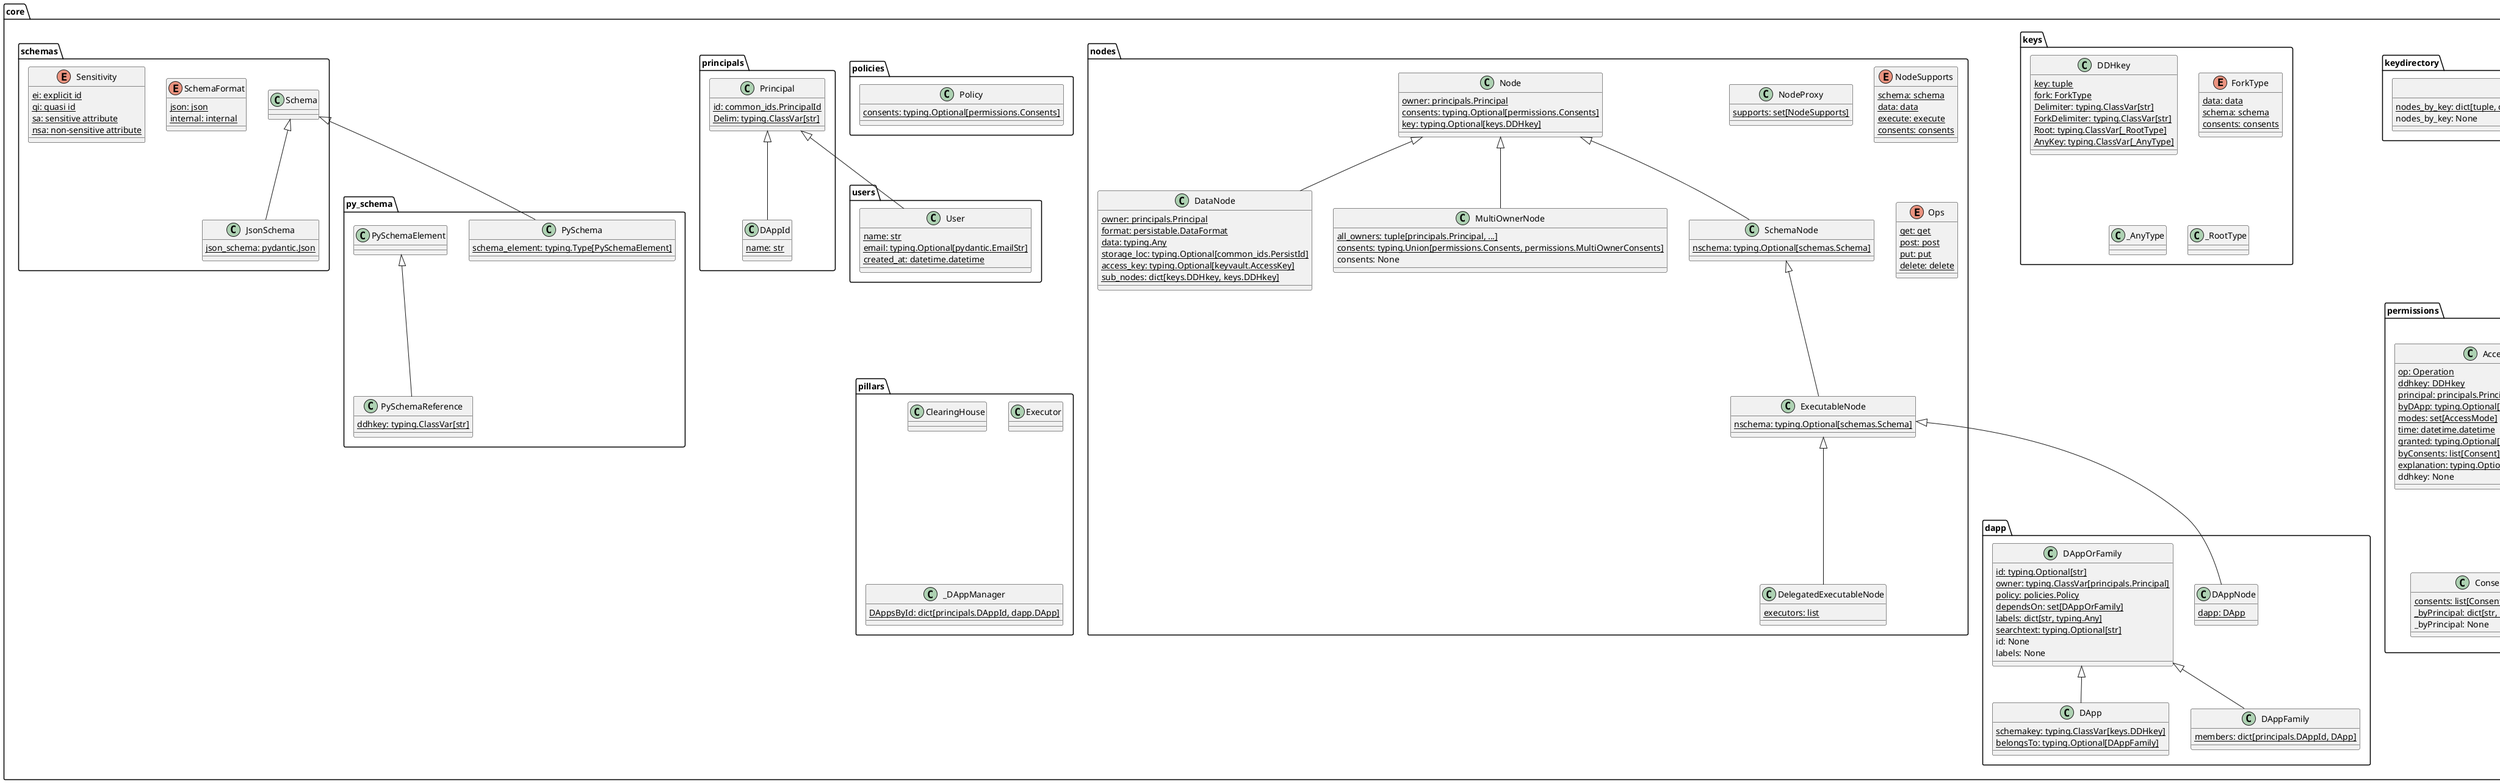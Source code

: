 @startuml
class core.dapp.DApp {
  schemakey: typing.ClassVar[keys.DDHkey] {static}
  belongsTo: typing.Optional[DAppFamily] {static}
}
class core.dapp.DAppFamily {
  members: dict[principals.DAppId, DApp] {static}
}
class core.dapp.DAppNode {
  dapp: DApp {static}
}
class core.dapp.DAppOrFamily {
  id: typing.Optional[str] {static}
  owner: typing.ClassVar[principals.Principal] {static}
  policy: policies.Policy {static}
  dependsOn: set[DAppOrFamily] {static}
  labels: dict[str, typing.Any] {static}
  searchtext: typing.Optional[str] {static}
  id: None
  labels: None
}
class core.errors.AccessError {
  http_status: typing.ClassVar[int] {static}
}
class core.errors.DAppError {
  http_status: typing.ClassVar[int] {static}
}
class core.errors.DDHerror {
  http_status: typing.ClassVar[int] {static}
}
class core.errors.NotFound {
  http_status: typing.ClassVar[int] {static}
}
class core.errors.NotSelectable {
  http_status: typing.ClassVar[int] {static}
}
class core.keydirectory._NodeRegistry {
  nodes_by_key: dict[tuple, dict[nodes.NodeSupports, nodes.NodeProxy]] {static}
  nodes_by_key: None
}
class core.keys.DDHkey {
  key: tuple {static}
  fork: ForkType {static}
  Delimiter: typing.ClassVar[str] {static}
  ForkDelimiter: typing.ClassVar[str] {static}
  Root: typing.ClassVar[_RootType] {static}
  AnyKey: typing.ClassVar[_AnyType] {static}
}
enum core.keys.ForkType {
  data: data {static}
  schema: schema {static}
  consents: consents {static}
}
class core.keys._AnyType {
}
class core.keys._RootType {
}
class core.nodes.DataNode {
  owner: principals.Principal {static}
  format: persistable.DataFormat {static}
  data: typing.Any {static}
  storage_loc: typing.Optional[common_ids.PersistId] {static}
  access_key: typing.Optional[keyvault.AccessKey] {static}
  sub_nodes: dict[keys.DDHkey, keys.DDHkey] {static}
}
class core.nodes.DelegatedExecutableNode {
  executors: list {static}
}
class core.nodes.ExecutableNode {
  nschema: typing.Optional[schemas.Schema] {static}
}
class core.nodes.MultiOwnerNode {
  all_owners: tuple[principals.Principal, ...] {static}
  consents: typing.Union[permissions.Consents, permissions.MultiOwnerConsents] {static}
  consents: None
}
class core.nodes.Node {
  owner: principals.Principal {static}
  consents: typing.Optional[permissions.Consents] {static}
  key: typing.Optional[keys.DDHkey] {static}
}
class core.nodes.NodeProxy {
  supports: set[NodeSupports] {static}
}
enum core.nodes.NodeSupports {
  schema: schema {static}
  data: data {static}
  execute: execute {static}
  consents: consents {static}
}
enum core.nodes.Ops {
  get: get {static}
  post: post {static}
  put: put {static}
  delete: delete {static}
}
class core.nodes.SchemaNode {
  nschema: typing.Optional[schemas.Schema] {static}
}
class core.permissions.Access {
  op: Operation {static}
  ddhkey: DDHkey {static}
  principal: principals.Principal {static}
  byDApp: typing.Optional[principals.DAppId] {static}
  modes: set[AccessMode] {static}
  time: datetime.datetime {static}
  granted: typing.Optional[bool] {static}
  byConsents: list[Consent] {static}
  explanation: typing.Optional[str] {static}
  ddhkey: None
}
enum core.permissions.AccessMode {
  read: read {static}
  protected: protected {static}
  write: write {static}
  anonymous: anonymous {static}
  pseudonym: pseudonym {static}
  aggregated: aggregated {static}
  differential: differential {static}
  confidential: confidential {static}
  schema_read: schema_read {static}
  schema_write: schema_write {static}
  consent_read: consent_read {static}
  write: write {static}
  login: login {static}
}
class core.permissions.Consent {
  grantedTo: list[principals.Principal] {static}
  withApps: set[principals.DAppId] {static}
  withModes: set[AccessMode] {static}
}
class core.permissions.Consents {
  consents: list[Consent] {static}
  _byPrincipal: dict[str, list[Consent]] {static}
  _byPrincipal: None
}
class core.permissions.MultiOwnerConsents {
  consents_by_owner: dict[principals.Principal, Consents] {static}
}
enum core.permissions.Operation {
  get: get {static}
  put: put {static}
  post: post {static}
  delete: delete {static}
}
class core.pillars.ClearingHouse {
}
class core.pillars.Executor {
}
class core.pillars._DAppManager {
  DAppsById: dict[principals.DAppId, dapp.DApp] {static}
}
class core.policies.Policy {
  consents: typing.Optional[permissions.Consents] {static}
}
class core.principals.DAppId {
  name: str {static}
}
class core.principals.Principal {
  id: common_ids.PrincipalId {static}
  Delim: typing.ClassVar[str] {static}
}
class core.users.User {
  name: str {static}
  email: typing.Optional[pydantic.EmailStr] {static}
  created_at: datetime.datetime {static}
}
class core.schemas.JsonSchema {
  json_schema: pydantic.Json {static}
}
class core.py_schema.PySchema {
  schema_element: typing.Type[PySchemaElement] {static}
}
class core.schemas.Schema {
}
class core.py_schema.PySchemaElement {
}
enum core.schemas.SchemaFormat {
  json: json {static}
  internal: internal {static}
}
class core.py_schema.PySchemaReference {
  ddhkey: typing.ClassVar[str] {static}
}
enum core.schemas.Sensitivity {
  ei: explicit id {static}
  qi: quasi id {static}
  sa: sensitive attribute {static}
  nsa: non-sensitive attribute {static}
}
class core.transactions.Transaction {
  trxid: common_ids.TrxId {static}
  for_user: principals.Principal {static}
  accesses: list[permissions.Access] {static}
  exp: datetime.datetime {static}
  read_consentees: set[common_ids.PrincipalId] {static}
  initial_read_consentees: set[common_ids.PrincipalId] {static}
  Transactions: typing.ClassVar[dict[common_ids.TrxId, 'Transaction']] {static}
  TTL: typing.ClassVar[datetime.timedelta] {static}
  read_consentees: None
}
class core.transactions.TrxAccessError {
  http_status: typing.ClassVar[int] {static}
}
core.dapp.DAppOrFamily <|-- core.dapp.DApp
core.dapp.DAppOrFamily <|-- core.dapp.DAppFamily
core.nodes.ExecutableNode <|-- core.dapp.DAppNode
core.errors.DDHerror <|-- core.errors.AccessError
core.errors.DDHerror <|-- core.errors.DAppError
core.errors.DDHerror <|-- core.errors.NotFound
core.errors.DDHerror <|-- core.errors.NotSelectable
core.nodes.Node <|-- core.nodes.DataNode
core.nodes.ExecutableNode <|-- core.nodes.DelegatedExecutableNode
core.nodes.SchemaNode <|-- core.nodes.ExecutableNode
core.nodes.Node <|-- core.nodes.MultiOwnerNode
core.nodes.Node <|-- core.nodes.SchemaNode
core.principals.Principal <|-- core.principals.DAppId
core.principals.Principal <|-- core.users.User
core.schemas.Schema <|-- core.schemas.JsonSchema
core.schemas.Schema <|-- core.py_schema.PySchema
core.py_schema.PySchemaElement <|-- core.py_schema.PySchemaReference
core.errors.AccessError <|-- core.transactions.TrxAccessError
@enduml

